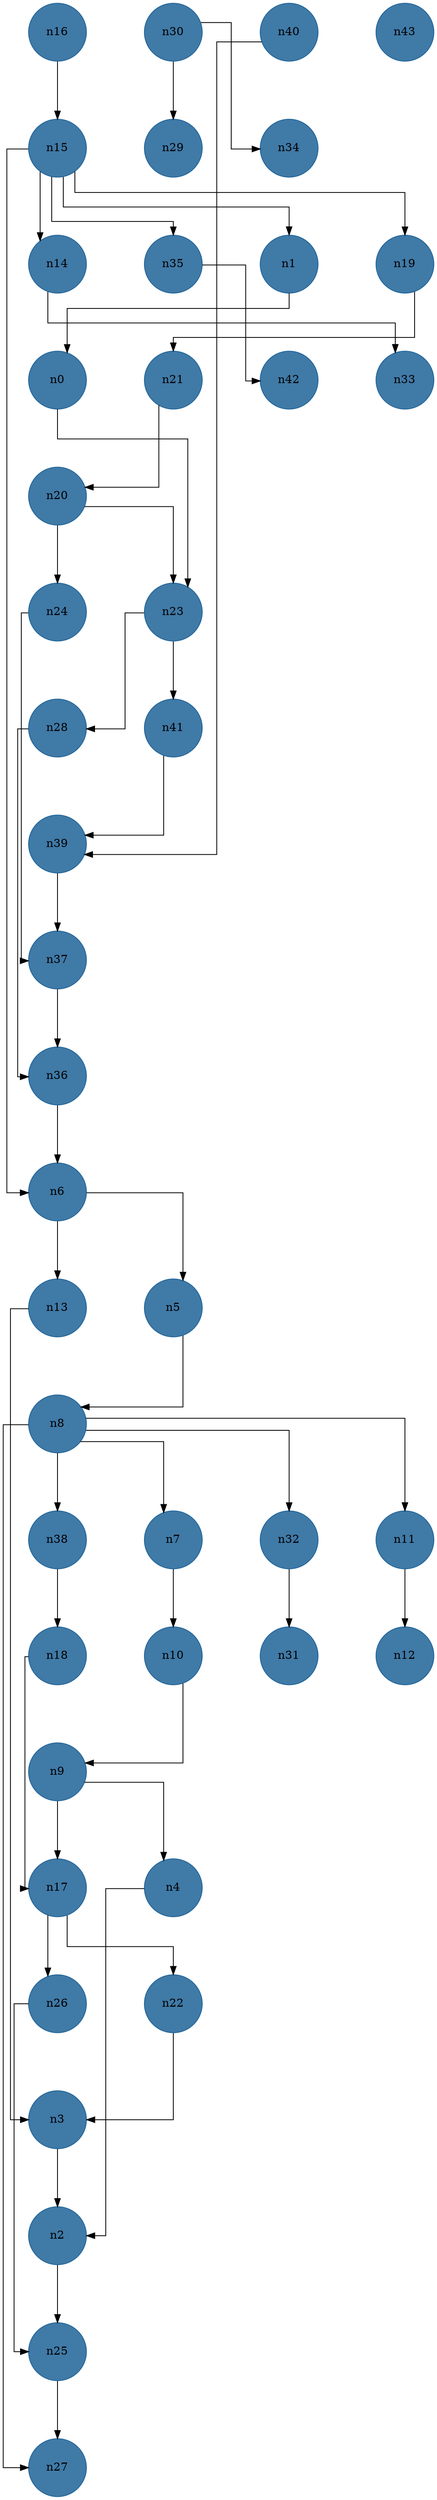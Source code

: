 //do not use DOT to generate pdf use NEATO or FDP
digraph{
layout="neato";
splines="ortho";
n16[shape="ellipse", style="filled", color="#004E8ABF", pos="0,44!", height="1", width="1"];
n16 -> n15;
n30[shape="ellipse", style="filled", color="#004E8ABF", pos="2,44!", height="1", width="1"];
n30 -> n29;
n30 -> n34;
n40[shape="ellipse", style="filled", color="#004E8ABF", pos="4,44!", height="1", width="1"];
n40 -> n39;
n43[shape="ellipse", style="filled", color="#004E8ABF", pos="6,44!", height="1", width="1"];
n15[shape="ellipse", style="filled", color="#004E8ABF", pos="0,42!", height="1", width="1"];
n15 -> n14;
n15 -> n35;
n15 -> n1;
n15 -> n19;
n15 -> n6;
n29[shape="ellipse", style="filled", color="#004E8ABF", pos="2,42!", height="1", width="1"];
n34[shape="ellipse", style="filled", color="#004E8ABF", pos="4,42!", height="1", width="1"];
n14[shape="ellipse", style="filled", color="#004E8ABF", pos="0,40!", height="1", width="1"];
n14 -> n33;
n35[shape="ellipse", style="filled", color="#004E8ABF", pos="2,40!", height="1", width="1"];
n35 -> n42;
n1[shape="ellipse", style="filled", color="#004E8ABF", pos="4,40!", height="1", width="1"];
n1 -> n0;
n19[shape="ellipse", style="filled", color="#004E8ABF", pos="6,40!", height="1", width="1"];
n19 -> n21;
n0[shape="ellipse", style="filled", color="#004E8ABF", pos="0,38!", height="1", width="1"];
n0 -> n23;
n21[shape="ellipse", style="filled", color="#004E8ABF", pos="2,38!", height="1", width="1"];
n21 -> n20;
n42[shape="ellipse", style="filled", color="#004E8ABF", pos="4,38!", height="1", width="1"];
n33[shape="ellipse", style="filled", color="#004E8ABF", pos="6,38!", height="1", width="1"];
n20[shape="ellipse", style="filled", color="#004E8ABF", pos="0,36!", height="1", width="1"];
n20 -> n24;
n20 -> n23;
n24[shape="ellipse", style="filled", color="#004E8ABF", pos="0,34!", height="1", width="1"];
n24 -> n37;
n23[shape="ellipse", style="filled", color="#004E8ABF", pos="2,34!", height="1", width="1"];
n23 -> n28;
n23 -> n41;
n28[shape="ellipse", style="filled", color="#004E8ABF", pos="0,32!", height="1", width="1"];
n28 -> n36;
n41[shape="ellipse", style="filled", color="#004E8ABF", pos="2,32!", height="1", width="1"];
n41 -> n39;
n39[shape="ellipse", style="filled", color="#004E8ABF", pos="0,30!", height="1", width="1"];
n39 -> n37;
n37[shape="ellipse", style="filled", color="#004E8ABF", pos="0,28!", height="1", width="1"];
n37 -> n36;
n36[shape="ellipse", style="filled", color="#004E8ABF", pos="0,26!", height="1", width="1"];
n36 -> n6;
n6[shape="ellipse", style="filled", color="#004E8ABF", pos="0,24!", height="1", width="1"];
n6 -> n13;
n6 -> n5;
n13[shape="ellipse", style="filled", color="#004E8ABF", pos="0,22!", height="1", width="1"];
n13 -> n3;
n5[shape="ellipse", style="filled", color="#004E8ABF", pos="2,22!", height="1", width="1"];
n5 -> n8;
n8[shape="ellipse", style="filled", color="#004E8ABF", pos="0,20!", height="1", width="1"];
n8 -> n27;
n8 -> n38;
n8 -> n7;
n8 -> n32;
n8 -> n11;
n38[shape="ellipse", style="filled", color="#004E8ABF", pos="0,18!", height="1", width="1"];
n38 -> n18;
n7[shape="ellipse", style="filled", color="#004E8ABF", pos="2,18!", height="1", width="1"];
n7 -> n10;
n32[shape="ellipse", style="filled", color="#004E8ABF", pos="4,18!", height="1", width="1"];
n32 -> n31;
n11[shape="ellipse", style="filled", color="#004E8ABF", pos="6,18!", height="1", width="1"];
n11 -> n12;
n18[shape="ellipse", style="filled", color="#004E8ABF", pos="0,16!", height="1", width="1"];
n18 -> n17;
n10[shape="ellipse", style="filled", color="#004E8ABF", pos="2,16!", height="1", width="1"];
n10 -> n9;
n31[shape="ellipse", style="filled", color="#004E8ABF", pos="4,16!", height="1", width="1"];
n12[shape="ellipse", style="filled", color="#004E8ABF", pos="6,16!", height="1", width="1"];
n9[shape="ellipse", style="filled", color="#004E8ABF", pos="0,14!", height="1", width="1"];
n9 -> n17;
n9 -> n4;
n17[shape="ellipse", style="filled", color="#004E8ABF", pos="0,12!", height="1", width="1"];
n17 -> n26;
n17 -> n22;
n4[shape="ellipse", style="filled", color="#004E8ABF", pos="2,12!", height="1", width="1"];
n4 -> n2;
n26[shape="ellipse", style="filled", color="#004E8ABF", pos="0,10!", height="1", width="1"];
n26 -> n25;
n22[shape="ellipse", style="filled", color="#004E8ABF", pos="2,10!", height="1", width="1"];
n22 -> n3;
n3[shape="ellipse", style="filled", color="#004E8ABF", pos="0,8!", height="1", width="1"];
n3 -> n2;
n2[shape="ellipse", style="filled", color="#004E8ABF", pos="0,6!", height="1", width="1"];
n2 -> n25;
n25[shape="ellipse", style="filled", color="#004E8ABF", pos="0,4!", height="1", width="1"];
n25 -> n27;
n27[shape="ellipse", style="filled", color="#004E8ABF", pos="0,2!", height="1", width="1"];
}